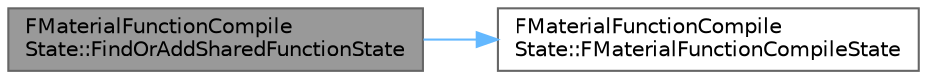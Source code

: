 digraph "FMaterialFunctionCompileState::FindOrAddSharedFunctionState"
{
 // INTERACTIVE_SVG=YES
 // LATEX_PDF_SIZE
  bgcolor="transparent";
  edge [fontname=Helvetica,fontsize=10,labelfontname=Helvetica,labelfontsize=10];
  node [fontname=Helvetica,fontsize=10,shape=box,height=0.2,width=0.4];
  rankdir="LR";
  Node1 [id="Node000001",label="FMaterialFunctionCompile\lState::FindOrAddSharedFunctionState",height=0.2,width=0.4,color="gray40", fillcolor="grey60", style="filled", fontcolor="black",tooltip=" "];
  Node1 -> Node2 [id="edge1_Node000001_Node000002",color="steelblue1",style="solid",tooltip=" "];
  Node2 [id="Node000002",label="FMaterialFunctionCompile\lState::FMaterialFunctionCompileState",height=0.2,width=0.4,color="grey40", fillcolor="white", style="filled",URL="$d0/d4b/classFMaterialFunctionCompileState.html#abe2ae42fe207ff30a9f9472405fd2601",tooltip=" "];
}
